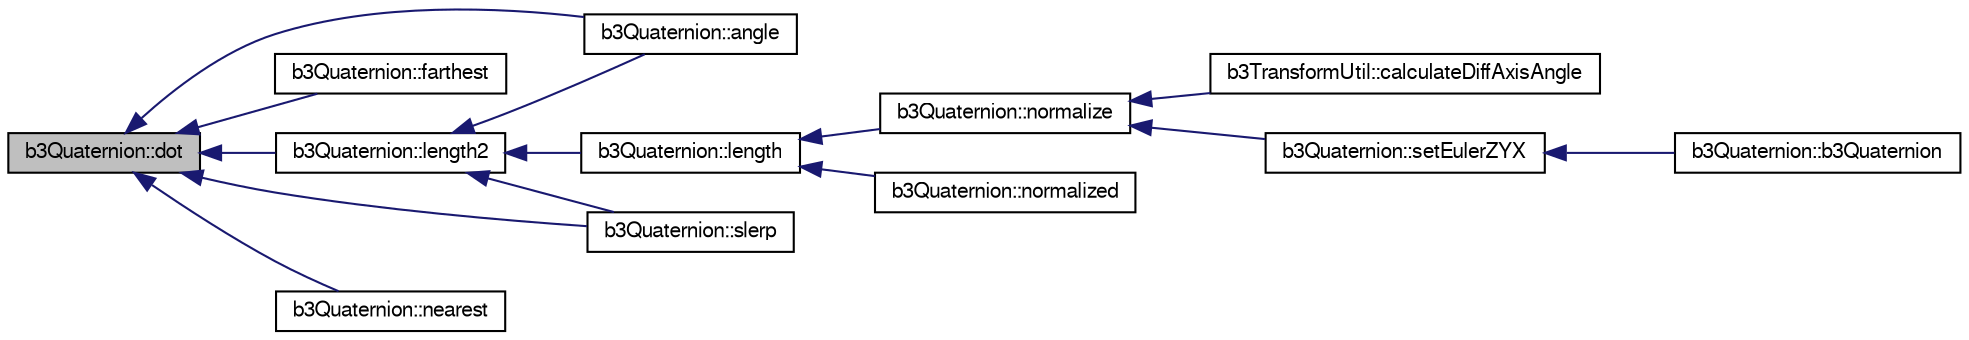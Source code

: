 digraph G
{
  bgcolor="transparent";
  edge [fontname="FreeSans",fontsize=10,labelfontname="FreeSans",labelfontsize=10];
  node [fontname="FreeSans",fontsize=10,shape=record];
  rankdir=LR;
  Node1 [label="b3Quaternion::dot",height=0.2,width=0.4,color="black", fillcolor="grey75", style="filled" fontcolor="black"];
  Node1 -> Node2 [dir=back,color="midnightblue",fontsize=10,style="solid"];
  Node2 [label="b3Quaternion::angle",height=0.2,width=0.4,color="black",URL="$classb3_quaternion.html#cbdc532e53c4319bd2b8c760764a9452",tooltip="Return the angle between this quaternion and the other."];
  Node1 -> Node3 [dir=back,color="midnightblue",fontsize=10,style="solid"];
  Node3 [label="b3Quaternion::farthest",height=0.2,width=0.4,color="black",URL="$classb3_quaternion.html#388e68921f4749a5641df37449076db0"];
  Node1 -> Node4 [dir=back,color="midnightblue",fontsize=10,style="solid"];
  Node4 [label="b3Quaternion::length2",height=0.2,width=0.4,color="black",URL="$classb3_quaternion.html#a8d3d563ea89e36794d63bd289934509",tooltip="Return the length squared of the quaternion."];
  Node4 -> Node2 [dir=back,color="midnightblue",fontsize=10,style="solid"];
  Node4 -> Node5 [dir=back,color="midnightblue",fontsize=10,style="solid"];
  Node5 [label="b3Quaternion::length",height=0.2,width=0.4,color="black",URL="$classb3_quaternion.html#d008f8dd2f6dbd5ac86f3b02a10ef4a6",tooltip="Return the length of the quaternion."];
  Node5 -> Node6 [dir=back,color="midnightblue",fontsize=10,style="solid"];
  Node6 [label="b3Quaternion::normalize",height=0.2,width=0.4,color="black",URL="$classb3_quaternion.html#96d3f4aedcb4b645115ab5a7897fa0d1",tooltip="Normalize the quaternion Such that x^2 + y^2 + z^2 +w^2 = 1."];
  Node6 -> Node7 [dir=back,color="midnightblue",fontsize=10,style="solid"];
  Node7 [label="b3TransformUtil::calculateDiffAxisAngle",height=0.2,width=0.4,color="black",URL="$classb3_transform_util.html#077905e76e231101930678ace3bd444a"];
  Node6 -> Node8 [dir=back,color="midnightblue",fontsize=10,style="solid"];
  Node8 [label="b3Quaternion::setEulerZYX",height=0.2,width=0.4,color="black",URL="$classb3_quaternion.html#78e3817a97a72fd1e32d4d17e40be362",tooltip="Set the quaternion using euler angles."];
  Node8 -> Node9 [dir=back,color="midnightblue",fontsize=10,style="solid"];
  Node9 [label="b3Quaternion::b3Quaternion",height=0.2,width=0.4,color="black",URL="$classb3_quaternion.html#05b0b4abc7eaf5cb9ba00ea3b2353908",tooltip="Constructor from Euler angles."];
  Node5 -> Node10 [dir=back,color="midnightblue",fontsize=10,style="solid"];
  Node10 [label="b3Quaternion::normalized",height=0.2,width=0.4,color="black",URL="$classb3_quaternion.html#91d2ea964b6c93fc2c61cc678610bd8f",tooltip="Return a normalized version of this quaternion."];
  Node4 -> Node11 [dir=back,color="midnightblue",fontsize=10,style="solid"];
  Node11 [label="b3Quaternion::slerp",height=0.2,width=0.4,color="black",URL="$classb3_quaternion.html#9b64bb67f4ece30723d963132478049c",tooltip="Return the quaternion which is the result of Spherical Linear Interpolation between..."];
  Node1 -> Node12 [dir=back,color="midnightblue",fontsize=10,style="solid"];
  Node12 [label="b3Quaternion::nearest",height=0.2,width=0.4,color="black",URL="$classb3_quaternion.html#c257faeb2bf5a223870603face96f002"];
  Node1 -> Node11 [dir=back,color="midnightblue",fontsize=10,style="solid"];
}
